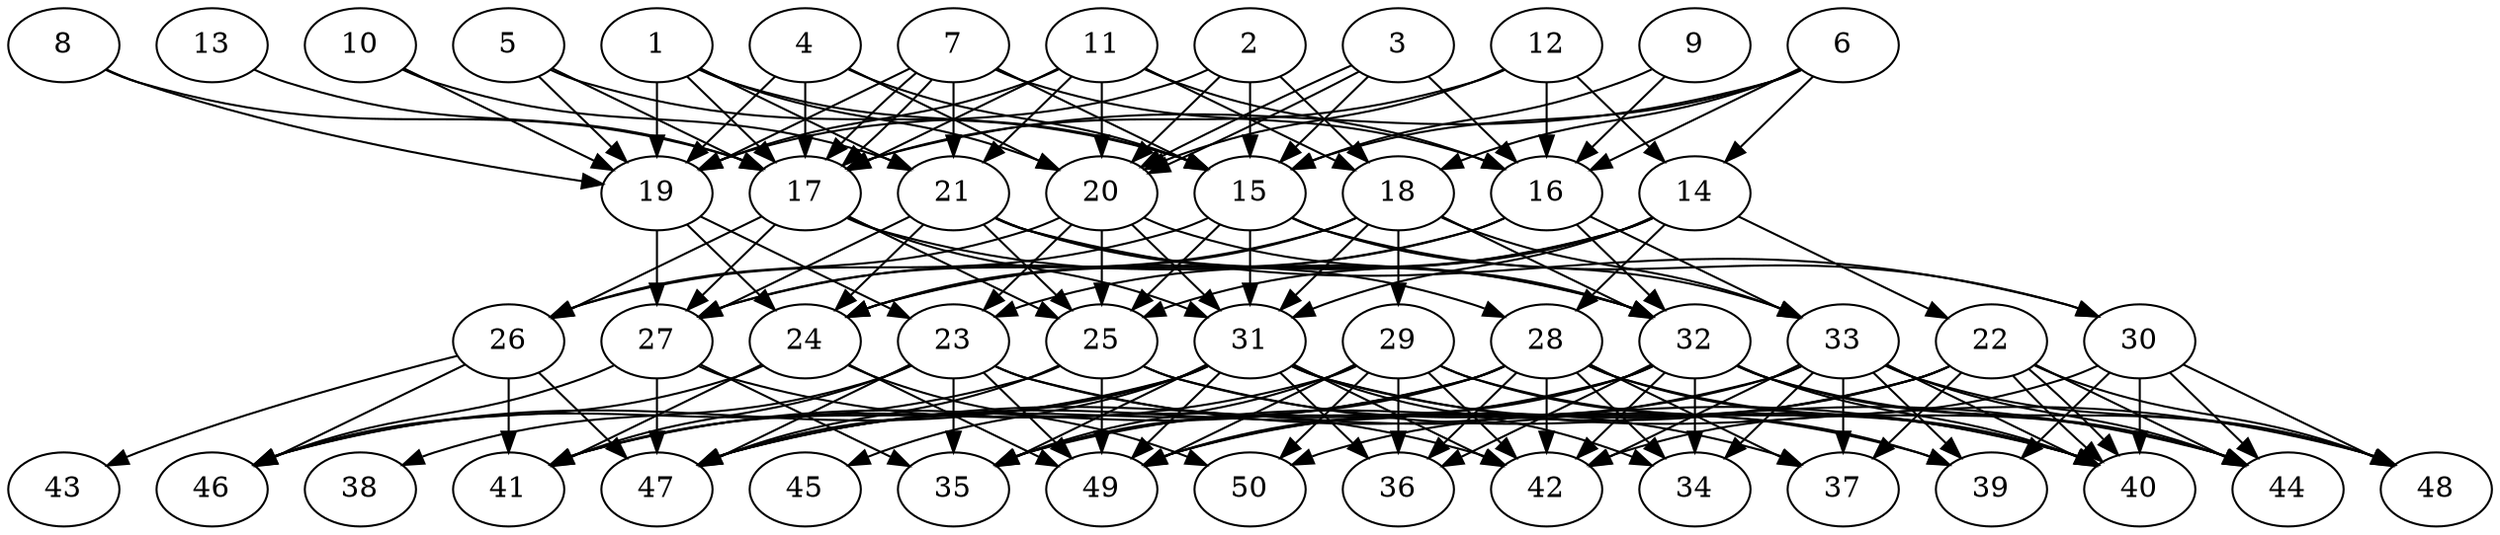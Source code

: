 // DAG automatically generated by daggen at Thu Oct  3 14:07:57 2019
// ./daggen --dot -n 50 --ccr 0.3 --fat 0.7 --regular 0.5 --density 0.7 --mindata 5242880 --maxdata 52428800 
digraph G {
  1 [size="25466880", alpha="0.16", expect_size="7640064"] 
  1 -> 15 [size ="7640064"]
  1 -> 17 [size ="7640064"]
  1 -> 19 [size ="7640064"]
  1 -> 20 [size ="7640064"]
  1 -> 21 [size ="7640064"]
  2 [size="47868587", alpha="0.18", expect_size="14360576"] 
  2 -> 15 [size ="14360576"]
  2 -> 18 [size ="14360576"]
  2 -> 19 [size ="14360576"]
  2 -> 20 [size ="14360576"]
  3 [size="144875520", alpha="0.04", expect_size="43462656"] 
  3 -> 15 [size ="43462656"]
  3 -> 16 [size ="43462656"]
  3 -> 20 [size ="43462656"]
  3 -> 20 [size ="43462656"]
  4 [size="158358187", alpha="0.03", expect_size="47507456"] 
  4 -> 15 [size ="47507456"]
  4 -> 17 [size ="47507456"]
  4 -> 19 [size ="47507456"]
  4 -> 20 [size ="47507456"]
  5 [size="84896427", alpha="0.05", expect_size="25468928"] 
  5 -> 15 [size ="25468928"]
  5 -> 17 [size ="25468928"]
  5 -> 19 [size ="25468928"]
  6 [size="112704853", alpha="0.16", expect_size="33811456"] 
  6 -> 14 [size ="33811456"]
  6 -> 15 [size ="33811456"]
  6 -> 16 [size ="33811456"]
  6 -> 17 [size ="33811456"]
  6 -> 18 [size ="33811456"]
  7 [size="74181973", alpha="0.15", expect_size="22254592"] 
  7 -> 15 [size ="22254592"]
  7 -> 16 [size ="22254592"]
  7 -> 17 [size ="22254592"]
  7 -> 17 [size ="22254592"]
  7 -> 19 [size ="22254592"]
  7 -> 21 [size ="22254592"]
  8 [size="114285227", alpha="0.12", expect_size="34285568"] 
  8 -> 17 [size ="34285568"]
  8 -> 19 [size ="34285568"]
  9 [size="168519680", alpha="0.17", expect_size="50555904"] 
  9 -> 15 [size ="50555904"]
  9 -> 16 [size ="50555904"]
  10 [size="76339200", alpha="0.03", expect_size="22901760"] 
  10 -> 19 [size ="22901760"]
  10 -> 21 [size ="22901760"]
  11 [size="64863573", alpha="0.16", expect_size="19459072"] 
  11 -> 16 [size ="19459072"]
  11 -> 17 [size ="19459072"]
  11 -> 18 [size ="19459072"]
  11 -> 19 [size ="19459072"]
  11 -> 20 [size ="19459072"]
  11 -> 21 [size ="19459072"]
  12 [size="30470827", alpha="0.17", expect_size="9141248"] 
  12 -> 14 [size ="9141248"]
  12 -> 16 [size ="9141248"]
  12 -> 17 [size ="9141248"]
  12 -> 20 [size ="9141248"]
  13 [size="18223787", alpha="0.12", expect_size="5467136"] 
  13 -> 17 [size ="5467136"]
  14 [size="46209707", alpha="0.15", expect_size="13862912"] 
  14 -> 22 [size ="13862912"]
  14 -> 23 [size ="13862912"]
  14 -> 24 [size ="13862912"]
  14 -> 25 [size ="13862912"]
  14 -> 28 [size ="13862912"]
  14 -> 31 [size ="13862912"]
  15 [size="70154240", alpha="0.10", expect_size="21046272"] 
  15 -> 25 [size ="21046272"]
  15 -> 26 [size ="21046272"]
  15 -> 30 [size ="21046272"]
  15 -> 31 [size ="21046272"]
  15 -> 33 [size ="21046272"]
  16 [size="110120960", alpha="0.06", expect_size="33036288"] 
  16 -> 24 [size ="33036288"]
  16 -> 27 [size ="33036288"]
  16 -> 32 [size ="33036288"]
  16 -> 33 [size ="33036288"]
  17 [size="75516587", alpha="0.18", expect_size="22654976"] 
  17 -> 25 [size ="22654976"]
  17 -> 26 [size ="22654976"]
  17 -> 27 [size ="22654976"]
  17 -> 31 [size ="22654976"]
  17 -> 32 [size ="22654976"]
  18 [size="34461013", alpha="0.06", expect_size="10338304"] 
  18 -> 24 [size ="10338304"]
  18 -> 27 [size ="10338304"]
  18 -> 29 [size ="10338304"]
  18 -> 31 [size ="10338304"]
  18 -> 32 [size ="10338304"]
  18 -> 33 [size ="10338304"]
  19 [size="132256427", alpha="0.15", expect_size="39676928"] 
  19 -> 23 [size ="39676928"]
  19 -> 24 [size ="39676928"]
  19 -> 27 [size ="39676928"]
  20 [size="105332053", alpha="0.07", expect_size="31599616"] 
  20 -> 23 [size ="31599616"]
  20 -> 25 [size ="31599616"]
  20 -> 26 [size ="31599616"]
  20 -> 31 [size ="31599616"]
  20 -> 32 [size ="31599616"]
  21 [size="128819200", alpha="0.19", expect_size="38645760"] 
  21 -> 24 [size ="38645760"]
  21 -> 25 [size ="38645760"]
  21 -> 27 [size ="38645760"]
  21 -> 28 [size ="38645760"]
  21 -> 30 [size ="38645760"]
  21 -> 32 [size ="38645760"]
  22 [size="101287253", alpha="0.15", expect_size="30386176"] 
  22 -> 35 [size ="30386176"]
  22 -> 37 [size ="30386176"]
  22 -> 40 [size ="30386176"]
  22 -> 40 [size ="30386176"]
  22 -> 44 [size ="30386176"]
  22 -> 48 [size ="30386176"]
  22 -> 49 [size ="30386176"]
  22 -> 50 [size ="30386176"]
  23 [size="79936853", alpha="0.08", expect_size="23981056"] 
  23 -> 35 [size ="23981056"]
  23 -> 37 [size ="23981056"]
  23 -> 38 [size ="23981056"]
  23 -> 40 [size ="23981056"]
  23 -> 41 [size ="23981056"]
  23 -> 47 [size ="23981056"]
  23 -> 49 [size ="23981056"]
  24 [size="170994347", alpha="0.18", expect_size="51298304"] 
  24 -> 41 [size ="51298304"]
  24 -> 46 [size ="51298304"]
  24 -> 49 [size ="51298304"]
  24 -> 50 [size ="51298304"]
  25 [size="133379413", alpha="0.17", expect_size="40013824"] 
  25 -> 39 [size ="40013824"]
  25 -> 44 [size ="40013824"]
  25 -> 46 [size ="40013824"]
  25 -> 47 [size ="40013824"]
  25 -> 49 [size ="40013824"]
  26 [size="52708693", alpha="0.08", expect_size="15812608"] 
  26 -> 41 [size ="15812608"]
  26 -> 43 [size ="15812608"]
  26 -> 46 [size ="15812608"]
  26 -> 47 [size ="15812608"]
  27 [size="100232533", alpha="0.06", expect_size="30069760"] 
  27 -> 35 [size ="30069760"]
  27 -> 42 [size ="30069760"]
  27 -> 46 [size ="30069760"]
  27 -> 47 [size ="30069760"]
  28 [size="81056427", alpha="0.17", expect_size="24316928"] 
  28 -> 34 [size ="24316928"]
  28 -> 35 [size ="24316928"]
  28 -> 36 [size ="24316928"]
  28 -> 37 [size ="24316928"]
  28 -> 40 [size ="24316928"]
  28 -> 41 [size ="24316928"]
  28 -> 42 [size ="24316928"]
  28 -> 44 [size ="24316928"]
  28 -> 47 [size ="24316928"]
  29 [size="127522133", alpha="0.06", expect_size="38256640"] 
  29 -> 35 [size ="38256640"]
  29 -> 36 [size ="38256640"]
  29 -> 39 [size ="38256640"]
  29 -> 40 [size ="38256640"]
  29 -> 41 [size ="38256640"]
  29 -> 42 [size ="38256640"]
  29 -> 49 [size ="38256640"]
  29 -> 50 [size ="38256640"]
  30 [size="91443200", alpha="0.04", expect_size="27432960"] 
  30 -> 39 [size ="27432960"]
  30 -> 40 [size ="27432960"]
  30 -> 42 [size ="27432960"]
  30 -> 44 [size ="27432960"]
  30 -> 48 [size ="27432960"]
  31 [size="144476160", alpha="0.07", expect_size="43342848"] 
  31 -> 34 [size ="43342848"]
  31 -> 35 [size ="43342848"]
  31 -> 36 [size ="43342848"]
  31 -> 40 [size ="43342848"]
  31 -> 41 [size ="43342848"]
  31 -> 42 [size ="43342848"]
  31 -> 45 [size ="43342848"]
  31 -> 46 [size ="43342848"]
  31 -> 47 [size ="43342848"]
  31 -> 48 [size ="43342848"]
  31 -> 49 [size ="43342848"]
  32 [size="137321813", alpha="0.12", expect_size="41196544"] 
  32 -> 34 [size ="41196544"]
  32 -> 35 [size ="41196544"]
  32 -> 36 [size ="41196544"]
  32 -> 40 [size ="41196544"]
  32 -> 42 [size ="41196544"]
  32 -> 44 [size ="41196544"]
  32 -> 47 [size ="41196544"]
  32 -> 48 [size ="41196544"]
  32 -> 49 [size ="41196544"]
  33 [size="100372480", alpha="0.17", expect_size="30111744"] 
  33 -> 34 [size ="30111744"]
  33 -> 37 [size ="30111744"]
  33 -> 39 [size ="30111744"]
  33 -> 40 [size ="30111744"]
  33 -> 42 [size ="30111744"]
  33 -> 44 [size ="30111744"]
  33 -> 47 [size ="30111744"]
  33 -> 48 [size ="30111744"]
  33 -> 49 [size ="30111744"]
  34 [size="161037653", alpha="0.05", expect_size="48311296"] 
  35 [size="145619627", alpha="0.01", expect_size="43685888"] 
  36 [size="121545387", alpha="0.08", expect_size="36463616"] 
  37 [size="26763947", alpha="0.02", expect_size="8029184"] 
  38 [size="75260587", alpha="0.19", expect_size="22578176"] 
  39 [size="49278293", alpha="0.10", expect_size="14783488"] 
  40 [size="99860480", alpha="0.13", expect_size="29958144"] 
  41 [size="128590507", alpha="0.09", expect_size="38577152"] 
  42 [size="25569280", alpha="0.17", expect_size="7670784"] 
  43 [size="118360747", alpha="0.12", expect_size="35508224"] 
  44 [size="93146453", alpha="0.07", expect_size="27943936"] 
  45 [size="135946240", alpha="0.16", expect_size="40783872"] 
  46 [size="142155093", alpha="0.10", expect_size="42646528"] 
  47 [size="47134720", alpha="0.14", expect_size="14140416"] 
  48 [size="66211840", alpha="0.07", expect_size="19863552"] 
  49 [size="59084800", alpha="0.13", expect_size="17725440"] 
  50 [size="140533760", alpha="0.09", expect_size="42160128"] 
}
